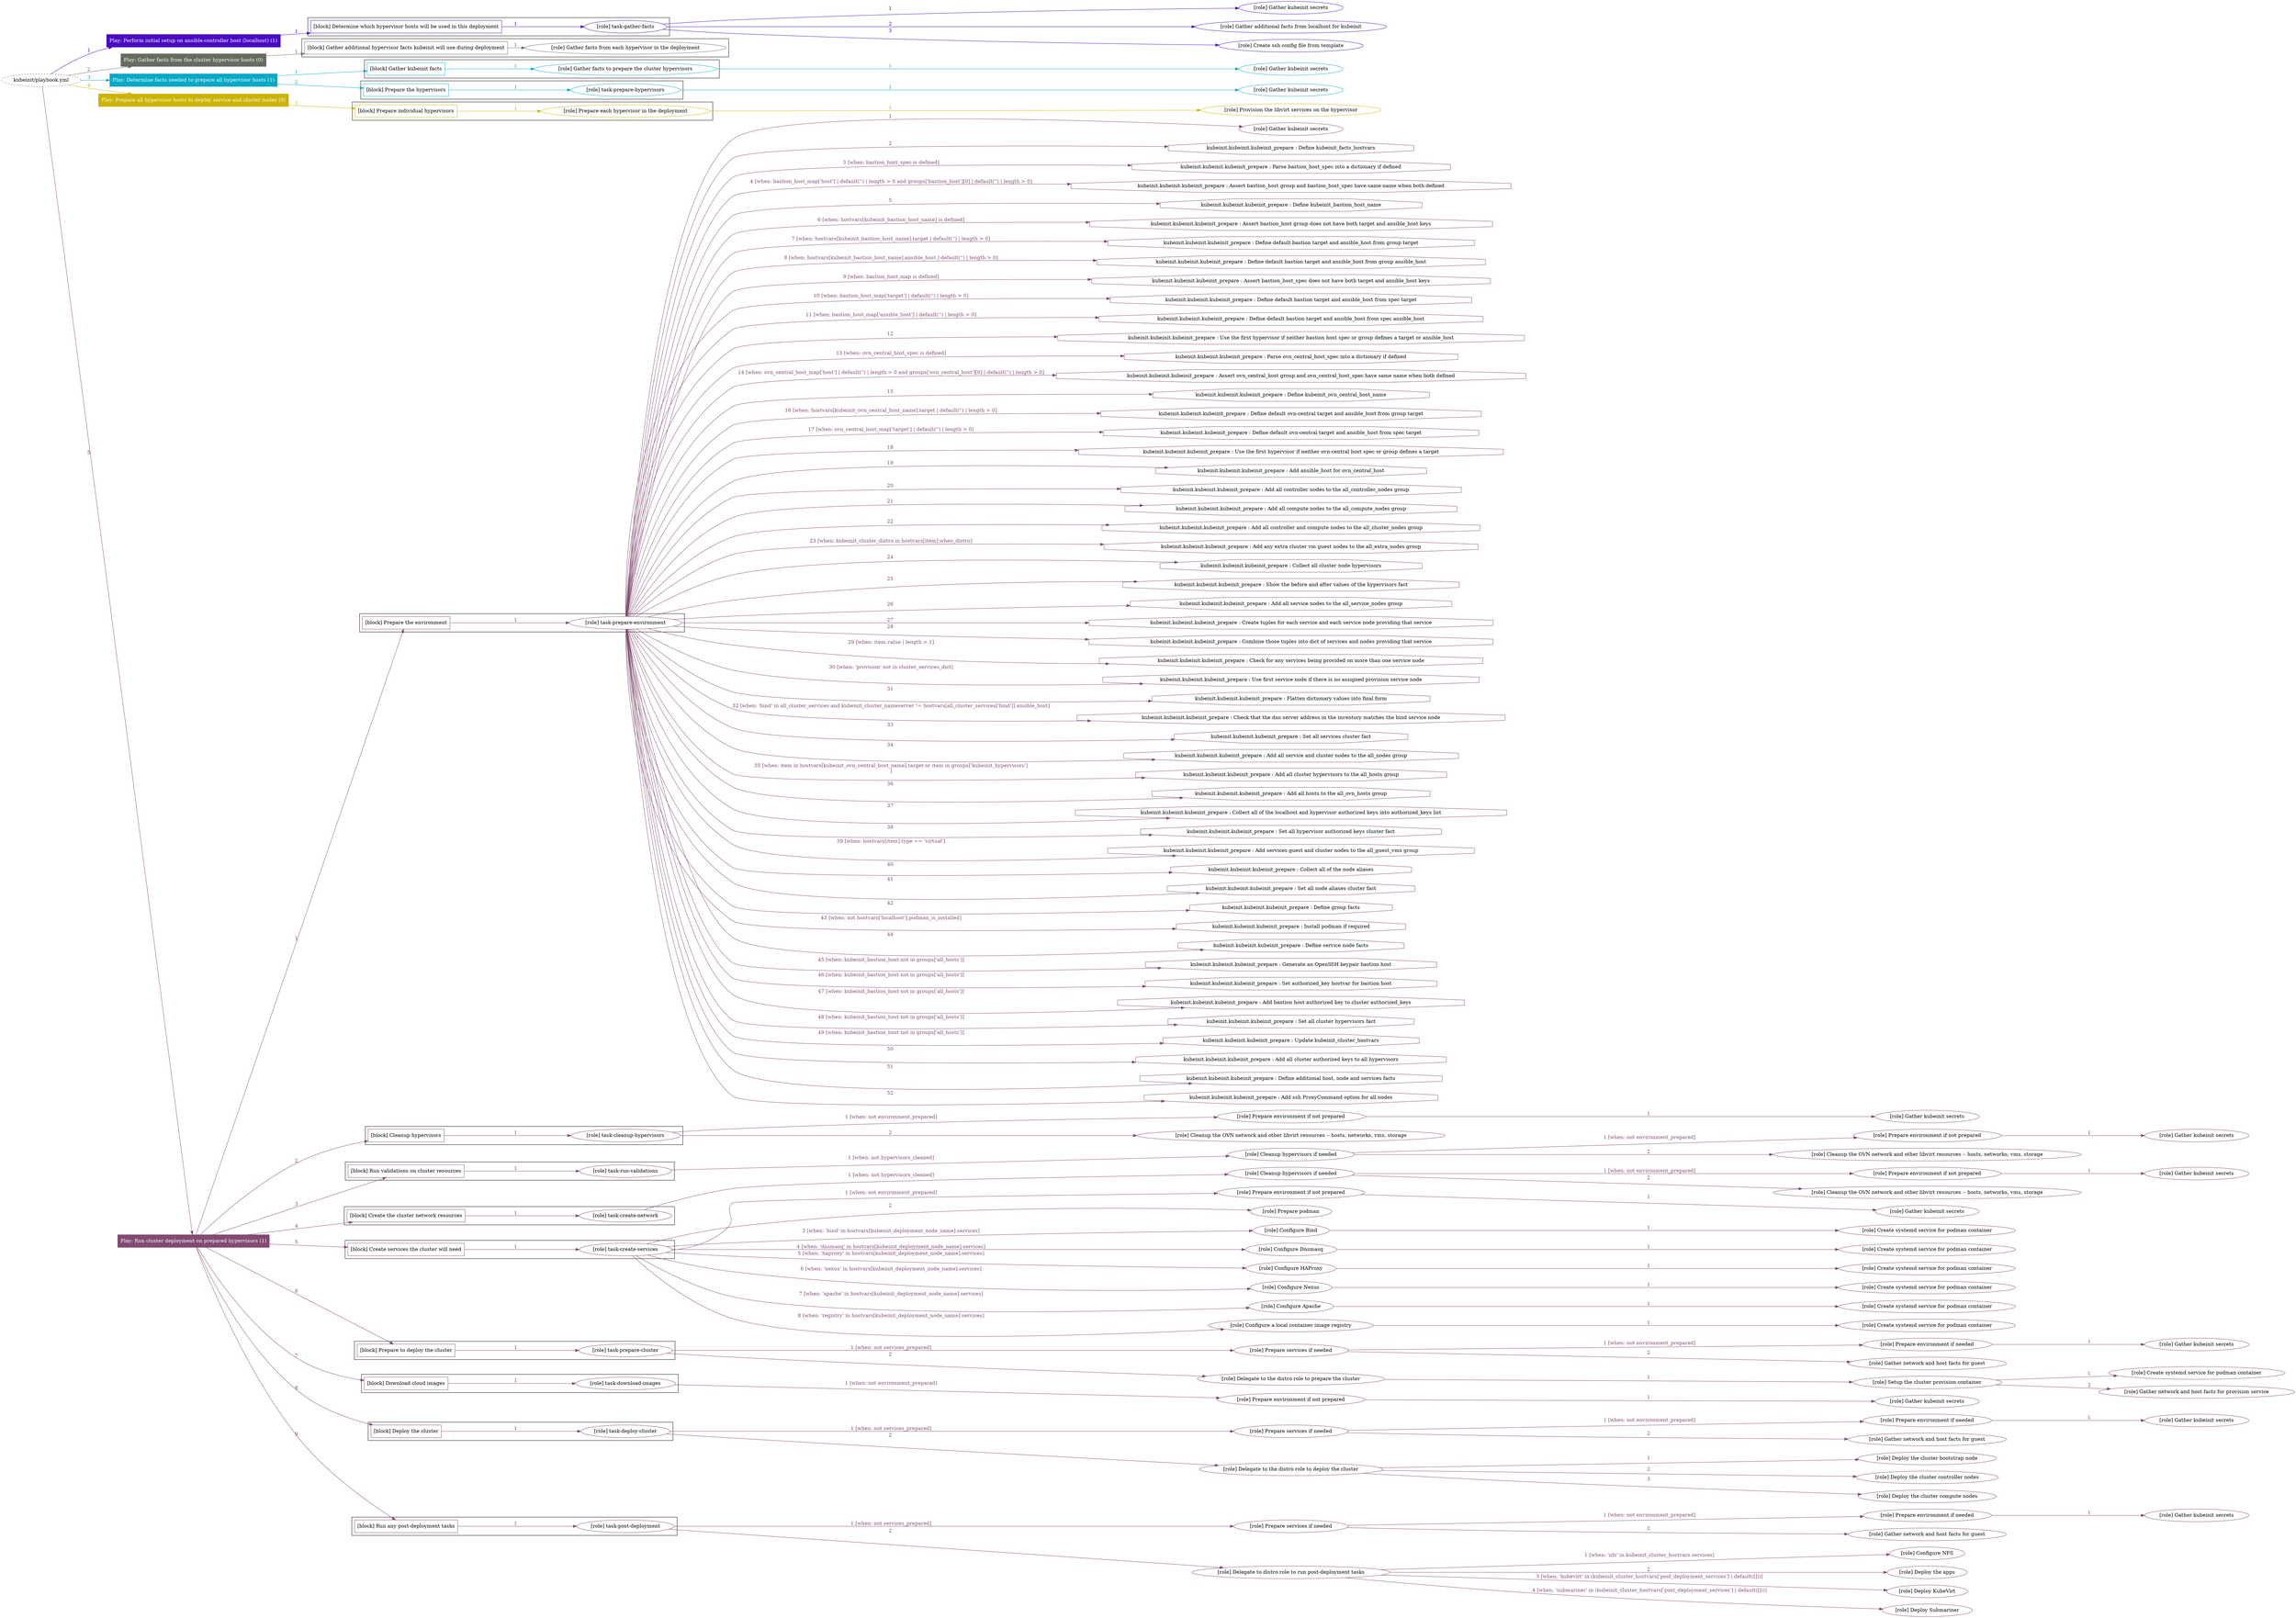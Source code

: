 digraph {
	graph [concentrate=true ordering=in rankdir=LR ratio=fill]
	edge [esep=5 sep=10]
	"kubeinit/playbook.yml" [URL="/home/runner/work/kubeinit/kubeinit/kubeinit/playbook.yml" id=playbook_519b628a style=dotted]
	play_ff727758 [label="Play: Perform initial setup on ansible-controller host (localhost) (1)" URL="/home/runner/work/kubeinit/kubeinit/kubeinit/playbook.yml" color="#490ac2" fontcolor="#ffffff" id=play_ff727758 shape=box style=filled tooltip=localhost]
	"kubeinit/playbook.yml" -> play_ff727758 [label="1 " color="#490ac2" fontcolor="#490ac2" id=edge_94f59f4f labeltooltip="1 " tooltip="1 "]
	subgraph "Gather kubeinit secrets" {
		role_2018faad [label="[role] Gather kubeinit secrets" URL="/home/runner/.ansible/collections/ansible_collections/kubeinit/kubeinit/roles/kubeinit_prepare/tasks/build_hypervisors_group.yml" color="#490ac2" id=role_2018faad tooltip="Gather kubeinit secrets"]
	}
	subgraph "Gather additional facts from localhost for kubeinit" {
		role_0b037baa [label="[role] Gather additional facts from localhost for kubeinit" URL="/home/runner/.ansible/collections/ansible_collections/kubeinit/kubeinit/roles/kubeinit_prepare/tasks/build_hypervisors_group.yml" color="#490ac2" id=role_0b037baa tooltip="Gather additional facts from localhost for kubeinit"]
	}
	subgraph "Create ssh config file from template" {
		role_f88839ae [label="[role] Create ssh config file from template" URL="/home/runner/.ansible/collections/ansible_collections/kubeinit/kubeinit/roles/kubeinit_prepare/tasks/build_hypervisors_group.yml" color="#490ac2" id=role_f88839ae tooltip="Create ssh config file from template"]
	}
	subgraph "task-gather-facts" {
		role_1d817987 [label="[role] task-gather-facts" URL="/home/runner/work/kubeinit/kubeinit/kubeinit/playbook.yml" color="#490ac2" id=role_1d817987 tooltip="task-gather-facts"]
		role_1d817987 -> role_2018faad [label="1 " color="#490ac2" fontcolor="#490ac2" id=edge_885eff44 labeltooltip="1 " tooltip="1 "]
		role_1d817987 -> role_0b037baa [label="2 " color="#490ac2" fontcolor="#490ac2" id=edge_03f7a824 labeltooltip="2 " tooltip="2 "]
		role_1d817987 -> role_f88839ae [label="3 " color="#490ac2" fontcolor="#490ac2" id=edge_053a5772 labeltooltip="3 " tooltip="3 "]
	}
	subgraph "Play: Perform initial setup on ansible-controller host (localhost) (1)" {
		play_ff727758 -> block_2c47fc44 [label=1 color="#490ac2" fontcolor="#490ac2" id=edge_556fe9f6 labeltooltip=1 tooltip=1]
		subgraph cluster_block_2c47fc44 {
			block_2c47fc44 [label="[block] Determine which hypervisor hosts will be used in this deployment" URL="/home/runner/work/kubeinit/kubeinit/kubeinit/playbook.yml" color="#490ac2" id=block_2c47fc44 labeltooltip="Determine which hypervisor hosts will be used in this deployment" shape=box tooltip="Determine which hypervisor hosts will be used in this deployment"]
			block_2c47fc44 -> role_1d817987 [label="1 " color="#490ac2" fontcolor="#490ac2" id=edge_16dcd843 labeltooltip="1 " tooltip="1 "]
		}
	}
	play_94356b54 [label="Play: Gather facts from the cluster hypervisor hosts (0)" URL="/home/runner/work/kubeinit/kubeinit/kubeinit/playbook.yml" color="#656d5f" fontcolor="#ffffff" id=play_94356b54 shape=box style=filled tooltip="Play: Gather facts from the cluster hypervisor hosts (0)"]
	"kubeinit/playbook.yml" -> play_94356b54 [label="2 " color="#656d5f" fontcolor="#656d5f" id=edge_8a9026e0 labeltooltip="2 " tooltip="2 "]
	subgraph "Gather facts from each hypervisor in the deployment" {
		role_dc95a23f [label="[role] Gather facts from each hypervisor in the deployment" URL="/home/runner/work/kubeinit/kubeinit/kubeinit/playbook.yml" color="#656d5f" id=role_dc95a23f tooltip="Gather facts from each hypervisor in the deployment"]
	}
	subgraph "Play: Gather facts from the cluster hypervisor hosts (0)" {
		play_94356b54 -> block_d1af1a02 [label=1 color="#656d5f" fontcolor="#656d5f" id=edge_f43451c4 labeltooltip=1 tooltip=1]
		subgraph cluster_block_d1af1a02 {
			block_d1af1a02 [label="[block] Gather additional hypervisor facts kubeinit will use during deployment" URL="/home/runner/work/kubeinit/kubeinit/kubeinit/playbook.yml" color="#656d5f" id=block_d1af1a02 labeltooltip="Gather additional hypervisor facts kubeinit will use during deployment" shape=box tooltip="Gather additional hypervisor facts kubeinit will use during deployment"]
			block_d1af1a02 -> role_dc95a23f [label="1 " color="#656d5f" fontcolor="#656d5f" id=edge_f696e63c labeltooltip="1 " tooltip="1 "]
		}
	}
	play_2ce054bd [label="Play: Determine facts needed to prepare all hypervisor hosts (1)" URL="/home/runner/work/kubeinit/kubeinit/kubeinit/playbook.yml" color="#06a9c6" fontcolor="#ffffff" id=play_2ce054bd shape=box style=filled tooltip=localhost]
	"kubeinit/playbook.yml" -> play_2ce054bd [label="3 " color="#06a9c6" fontcolor="#06a9c6" id=edge_71f7a582 labeltooltip="3 " tooltip="3 "]
	subgraph "Gather kubeinit secrets" {
		role_b4df7122 [label="[role] Gather kubeinit secrets" URL="/home/runner/.ansible/collections/ansible_collections/kubeinit/kubeinit/roles/kubeinit_prepare/tasks/gather_kubeinit_facts.yml" color="#06a9c6" id=role_b4df7122 tooltip="Gather kubeinit secrets"]
	}
	subgraph "Gather facts to prepare the cluster hypervisors" {
		role_8c0387a0 [label="[role] Gather facts to prepare the cluster hypervisors" URL="/home/runner/work/kubeinit/kubeinit/kubeinit/playbook.yml" color="#06a9c6" id=role_8c0387a0 tooltip="Gather facts to prepare the cluster hypervisors"]
		role_8c0387a0 -> role_b4df7122 [label="1 " color="#06a9c6" fontcolor="#06a9c6" id=edge_7f146b3e labeltooltip="1 " tooltip="1 "]
	}
	subgraph "Gather kubeinit secrets" {
		role_77423d67 [label="[role] Gather kubeinit secrets" URL="/home/runner/.ansible/collections/ansible_collections/kubeinit/kubeinit/roles/kubeinit_prepare/tasks/gather_kubeinit_facts.yml" color="#06a9c6" id=role_77423d67 tooltip="Gather kubeinit secrets"]
	}
	subgraph "task-prepare-hypervisors" {
		role_08e4fea0 [label="[role] task-prepare-hypervisors" URL="/home/runner/work/kubeinit/kubeinit/kubeinit/playbook.yml" color="#06a9c6" id=role_08e4fea0 tooltip="task-prepare-hypervisors"]
		role_08e4fea0 -> role_77423d67 [label="1 " color="#06a9c6" fontcolor="#06a9c6" id=edge_73e21d18 labeltooltip="1 " tooltip="1 "]
	}
	subgraph "Play: Determine facts needed to prepare all hypervisor hosts (1)" {
		play_2ce054bd -> block_a832eb05 [label=1 color="#06a9c6" fontcolor="#06a9c6" id=edge_40bdcec0 labeltooltip=1 tooltip=1]
		subgraph cluster_block_a832eb05 {
			block_a832eb05 [label="[block] Gather kubeinit facts" URL="/home/runner/work/kubeinit/kubeinit/kubeinit/playbook.yml" color="#06a9c6" id=block_a832eb05 labeltooltip="Gather kubeinit facts" shape=box tooltip="Gather kubeinit facts"]
			block_a832eb05 -> role_8c0387a0 [label="1 " color="#06a9c6" fontcolor="#06a9c6" id=edge_d443c462 labeltooltip="1 " tooltip="1 "]
		}
		play_2ce054bd -> block_38804b6c [label=2 color="#06a9c6" fontcolor="#06a9c6" id=edge_9dfc90ca labeltooltip=2 tooltip=2]
		subgraph cluster_block_38804b6c {
			block_38804b6c [label="[block] Prepare the hypervisors" URL="/home/runner/work/kubeinit/kubeinit/kubeinit/playbook.yml" color="#06a9c6" id=block_38804b6c labeltooltip="Prepare the hypervisors" shape=box tooltip="Prepare the hypervisors"]
			block_38804b6c -> role_08e4fea0 [label="1 " color="#06a9c6" fontcolor="#06a9c6" id=edge_60c51a00 labeltooltip="1 " tooltip="1 "]
		}
	}
	play_31c27635 [label="Play: Prepare all hypervisor hosts to deploy service and cluster nodes (0)" URL="/home/runner/work/kubeinit/kubeinit/kubeinit/playbook.yml" color="#ccb300" fontcolor="#ffffff" id=play_31c27635 shape=box style=filled tooltip="Play: Prepare all hypervisor hosts to deploy service and cluster nodes (0)"]
	"kubeinit/playbook.yml" -> play_31c27635 [label="4 " color="#ccb300" fontcolor="#ccb300" id=edge_c5fffc92 labeltooltip="4 " tooltip="4 "]
	subgraph "Provision the libvirt services on the hypervisor" {
		role_6d772522 [label="[role] Provision the libvirt services on the hypervisor" URL="/home/runner/.ansible/collections/ansible_collections/kubeinit/kubeinit/roles/kubeinit_prepare/tasks/prepare_hypervisor.yml" color="#ccb300" id=role_6d772522 tooltip="Provision the libvirt services on the hypervisor"]
	}
	subgraph "Prepare each hypervisor in the deployment" {
		role_76e92e25 [label="[role] Prepare each hypervisor in the deployment" URL="/home/runner/work/kubeinit/kubeinit/kubeinit/playbook.yml" color="#ccb300" id=role_76e92e25 tooltip="Prepare each hypervisor in the deployment"]
		role_76e92e25 -> role_6d772522 [label="1 " color="#ccb300" fontcolor="#ccb300" id=edge_7c1f660c labeltooltip="1 " tooltip="1 "]
	}
	subgraph "Play: Prepare all hypervisor hosts to deploy service and cluster nodes (0)" {
		play_31c27635 -> block_3cae41b3 [label=1 color="#ccb300" fontcolor="#ccb300" id=edge_f943d14b labeltooltip=1 tooltip=1]
		subgraph cluster_block_3cae41b3 {
			block_3cae41b3 [label="[block] Prepare individual hypervisors" URL="/home/runner/work/kubeinit/kubeinit/kubeinit/playbook.yml" color="#ccb300" id=block_3cae41b3 labeltooltip="Prepare individual hypervisors" shape=box tooltip="Prepare individual hypervisors"]
			block_3cae41b3 -> role_76e92e25 [label="1 " color="#ccb300" fontcolor="#ccb300" id=edge_0df4baf9 labeltooltip="1 " tooltip="1 "]
		}
	}
	play_ccd9d99d [label="Play: Run cluster deployment on prepared hypervisors (1)" URL="/home/runner/work/kubeinit/kubeinit/kubeinit/playbook.yml" color="#814b72" fontcolor="#ffffff" id=play_ccd9d99d shape=box style=filled tooltip=localhost]
	"kubeinit/playbook.yml" -> play_ccd9d99d [label="5 " color="#814b72" fontcolor="#814b72" id=edge_35fc37cf labeltooltip="5 " tooltip="5 "]
	subgraph "Gather kubeinit secrets" {
		role_ebe19276 [label="[role] Gather kubeinit secrets" URL="/home/runner/.ansible/collections/ansible_collections/kubeinit/kubeinit/roles/kubeinit_prepare/tasks/gather_kubeinit_facts.yml" color="#814b72" id=role_ebe19276 tooltip="Gather kubeinit secrets"]
	}
	subgraph "task-prepare-environment" {
		role_0f5438c9 [label="[role] task-prepare-environment" URL="/home/runner/work/kubeinit/kubeinit/kubeinit/playbook.yml" color="#814b72" id=role_0f5438c9 tooltip="task-prepare-environment"]
		role_0f5438c9 -> role_ebe19276 [label="1 " color="#814b72" fontcolor="#814b72" id=edge_f328d602 labeltooltip="1 " tooltip="1 "]
		task_0686a5a4 [label="kubeinit.kubeinit.kubeinit_prepare : Define kubeinit_facts_hostvars" URL="/home/runner/.ansible/collections/ansible_collections/kubeinit/kubeinit/roles/kubeinit_prepare/tasks/main.yml" color="#814b72" id=task_0686a5a4 shape=octagon tooltip="kubeinit.kubeinit.kubeinit_prepare : Define kubeinit_facts_hostvars"]
		role_0f5438c9 -> task_0686a5a4 [label="2 " color="#814b72" fontcolor="#814b72" id=edge_4db2a972 labeltooltip="2 " tooltip="2 "]
		task_be23bad7 [label="kubeinit.kubeinit.kubeinit_prepare : Parse bastion_host_spec into a dictionary if defined" URL="/home/runner/.ansible/collections/ansible_collections/kubeinit/kubeinit/roles/kubeinit_prepare/tasks/main.yml" color="#814b72" id=task_be23bad7 shape=octagon tooltip="kubeinit.kubeinit.kubeinit_prepare : Parse bastion_host_spec into a dictionary if defined"]
		role_0f5438c9 -> task_be23bad7 [label="3 [when: bastion_host_spec is defined]" color="#814b72" fontcolor="#814b72" id=edge_3ccb1a94 labeltooltip="3 [when: bastion_host_spec is defined]" tooltip="3 [when: bastion_host_spec is defined]"]
		task_ae620da7 [label="kubeinit.kubeinit.kubeinit_prepare : Assert bastion_host group and bastion_host_spec have same name when both defined" URL="/home/runner/.ansible/collections/ansible_collections/kubeinit/kubeinit/roles/kubeinit_prepare/tasks/main.yml" color="#814b72" id=task_ae620da7 shape=octagon tooltip="kubeinit.kubeinit.kubeinit_prepare : Assert bastion_host group and bastion_host_spec have same name when both defined"]
		role_0f5438c9 -> task_ae620da7 [label="4 [when: bastion_host_map['host'] | default('') | length > 0 and groups['bastion_host'][0] | default('') | length > 0]" color="#814b72" fontcolor="#814b72" id=edge_e675da5d labeltooltip="4 [when: bastion_host_map['host'] | default('') | length > 0 and groups['bastion_host'][0] | default('') | length > 0]" tooltip="4 [when: bastion_host_map['host'] | default('') | length > 0 and groups['bastion_host'][0] | default('') | length > 0]"]
		task_01fba512 [label="kubeinit.kubeinit.kubeinit_prepare : Define kubeinit_bastion_host_name" URL="/home/runner/.ansible/collections/ansible_collections/kubeinit/kubeinit/roles/kubeinit_prepare/tasks/main.yml" color="#814b72" id=task_01fba512 shape=octagon tooltip="kubeinit.kubeinit.kubeinit_prepare : Define kubeinit_bastion_host_name"]
		role_0f5438c9 -> task_01fba512 [label="5 " color="#814b72" fontcolor="#814b72" id=edge_3b5c9644 labeltooltip="5 " tooltip="5 "]
		task_b3b300bd [label="kubeinit.kubeinit.kubeinit_prepare : Assert bastion_host group does not have both target and ansible_host keys" URL="/home/runner/.ansible/collections/ansible_collections/kubeinit/kubeinit/roles/kubeinit_prepare/tasks/main.yml" color="#814b72" id=task_b3b300bd shape=octagon tooltip="kubeinit.kubeinit.kubeinit_prepare : Assert bastion_host group does not have both target and ansible_host keys"]
		role_0f5438c9 -> task_b3b300bd [label="6 [when: hostvars[kubeinit_bastion_host_name] is defined]" color="#814b72" fontcolor="#814b72" id=edge_385a5684 labeltooltip="6 [when: hostvars[kubeinit_bastion_host_name] is defined]" tooltip="6 [when: hostvars[kubeinit_bastion_host_name] is defined]"]
		task_00c8bb29 [label="kubeinit.kubeinit.kubeinit_prepare : Define default bastion target and ansible_host from group target" URL="/home/runner/.ansible/collections/ansible_collections/kubeinit/kubeinit/roles/kubeinit_prepare/tasks/main.yml" color="#814b72" id=task_00c8bb29 shape=octagon tooltip="kubeinit.kubeinit.kubeinit_prepare : Define default bastion target and ansible_host from group target"]
		role_0f5438c9 -> task_00c8bb29 [label="7 [when: hostvars[kubeinit_bastion_host_name].target | default('') | length > 0]" color="#814b72" fontcolor="#814b72" id=edge_6ea3d35b labeltooltip="7 [when: hostvars[kubeinit_bastion_host_name].target | default('') | length > 0]" tooltip="7 [when: hostvars[kubeinit_bastion_host_name].target | default('') | length > 0]"]
		task_3d1d1fac [label="kubeinit.kubeinit.kubeinit_prepare : Define default bastion target and ansible_host from group ansible_host" URL="/home/runner/.ansible/collections/ansible_collections/kubeinit/kubeinit/roles/kubeinit_prepare/tasks/main.yml" color="#814b72" id=task_3d1d1fac shape=octagon tooltip="kubeinit.kubeinit.kubeinit_prepare : Define default bastion target and ansible_host from group ansible_host"]
		role_0f5438c9 -> task_3d1d1fac [label="8 [when: hostvars[kubeinit_bastion_host_name].ansible_host | default('') | length > 0]" color="#814b72" fontcolor="#814b72" id=edge_97787f7e labeltooltip="8 [when: hostvars[kubeinit_bastion_host_name].ansible_host | default('') | length > 0]" tooltip="8 [when: hostvars[kubeinit_bastion_host_name].ansible_host | default('') | length > 0]"]
		task_967f0dfa [label="kubeinit.kubeinit.kubeinit_prepare : Assert bastion_host_spec does not have both target and ansible_host keys" URL="/home/runner/.ansible/collections/ansible_collections/kubeinit/kubeinit/roles/kubeinit_prepare/tasks/main.yml" color="#814b72" id=task_967f0dfa shape=octagon tooltip="kubeinit.kubeinit.kubeinit_prepare : Assert bastion_host_spec does not have both target and ansible_host keys"]
		role_0f5438c9 -> task_967f0dfa [label="9 [when: bastion_host_map is defined]" color="#814b72" fontcolor="#814b72" id=edge_b32704be labeltooltip="9 [when: bastion_host_map is defined]" tooltip="9 [when: bastion_host_map is defined]"]
		task_b8d8d42d [label="kubeinit.kubeinit.kubeinit_prepare : Define default bastion target and ansible_host from spec target" URL="/home/runner/.ansible/collections/ansible_collections/kubeinit/kubeinit/roles/kubeinit_prepare/tasks/main.yml" color="#814b72" id=task_b8d8d42d shape=octagon tooltip="kubeinit.kubeinit.kubeinit_prepare : Define default bastion target and ansible_host from spec target"]
		role_0f5438c9 -> task_b8d8d42d [label="10 [when: bastion_host_map['target'] | default('') | length > 0]" color="#814b72" fontcolor="#814b72" id=edge_85757621 labeltooltip="10 [when: bastion_host_map['target'] | default('') | length > 0]" tooltip="10 [when: bastion_host_map['target'] | default('') | length > 0]"]
		task_0f37da6b [label="kubeinit.kubeinit.kubeinit_prepare : Define default bastion target and ansible_host from spec ansible_host" URL="/home/runner/.ansible/collections/ansible_collections/kubeinit/kubeinit/roles/kubeinit_prepare/tasks/main.yml" color="#814b72" id=task_0f37da6b shape=octagon tooltip="kubeinit.kubeinit.kubeinit_prepare : Define default bastion target and ansible_host from spec ansible_host"]
		role_0f5438c9 -> task_0f37da6b [label="11 [when: bastion_host_map['ansible_host'] | default('') | length > 0]" color="#814b72" fontcolor="#814b72" id=edge_df8fcb35 labeltooltip="11 [when: bastion_host_map['ansible_host'] | default('') | length > 0]" tooltip="11 [when: bastion_host_map['ansible_host'] | default('') | length > 0]"]
		task_877d0d1f [label="kubeinit.kubeinit.kubeinit_prepare : Use the first hypervisor if neither bastion host spec or group defines a target or ansible_host" URL="/home/runner/.ansible/collections/ansible_collections/kubeinit/kubeinit/roles/kubeinit_prepare/tasks/main.yml" color="#814b72" id=task_877d0d1f shape=octagon tooltip="kubeinit.kubeinit.kubeinit_prepare : Use the first hypervisor if neither bastion host spec or group defines a target or ansible_host"]
		role_0f5438c9 -> task_877d0d1f [label="12 " color="#814b72" fontcolor="#814b72" id=edge_7feab981 labeltooltip="12 " tooltip="12 "]
		task_cf204bd3 [label="kubeinit.kubeinit.kubeinit_prepare : Parse ovn_central_host_spec into a dictionary if defined" URL="/home/runner/.ansible/collections/ansible_collections/kubeinit/kubeinit/roles/kubeinit_prepare/tasks/main.yml" color="#814b72" id=task_cf204bd3 shape=octagon tooltip="kubeinit.kubeinit.kubeinit_prepare : Parse ovn_central_host_spec into a dictionary if defined"]
		role_0f5438c9 -> task_cf204bd3 [label="13 [when: ovn_central_host_spec is defined]" color="#814b72" fontcolor="#814b72" id=edge_55996559 labeltooltip="13 [when: ovn_central_host_spec is defined]" tooltip="13 [when: ovn_central_host_spec is defined]"]
		task_d389d449 [label="kubeinit.kubeinit.kubeinit_prepare : Assert ovn_central_host group and ovn_central_host_spec have same name when both defined" URL="/home/runner/.ansible/collections/ansible_collections/kubeinit/kubeinit/roles/kubeinit_prepare/tasks/main.yml" color="#814b72" id=task_d389d449 shape=octagon tooltip="kubeinit.kubeinit.kubeinit_prepare : Assert ovn_central_host group and ovn_central_host_spec have same name when both defined"]
		role_0f5438c9 -> task_d389d449 [label="14 [when: ovn_central_host_map['host'] | default('') | length > 0 and groups['ovn_central_host'][0] | default('') | length > 0]" color="#814b72" fontcolor="#814b72" id=edge_a393c6cd labeltooltip="14 [when: ovn_central_host_map['host'] | default('') | length > 0 and groups['ovn_central_host'][0] | default('') | length > 0]" tooltip="14 [when: ovn_central_host_map['host'] | default('') | length > 0 and groups['ovn_central_host'][0] | default('') | length > 0]"]
		task_58ce69f5 [label="kubeinit.kubeinit.kubeinit_prepare : Define kubeinit_ovn_central_host_name" URL="/home/runner/.ansible/collections/ansible_collections/kubeinit/kubeinit/roles/kubeinit_prepare/tasks/main.yml" color="#814b72" id=task_58ce69f5 shape=octagon tooltip="kubeinit.kubeinit.kubeinit_prepare : Define kubeinit_ovn_central_host_name"]
		role_0f5438c9 -> task_58ce69f5 [label="15 " color="#814b72" fontcolor="#814b72" id=edge_6589cadc labeltooltip="15 " tooltip="15 "]
		task_8e9296f9 [label="kubeinit.kubeinit.kubeinit_prepare : Define default ovn-central target and ansible_host from group target" URL="/home/runner/.ansible/collections/ansible_collections/kubeinit/kubeinit/roles/kubeinit_prepare/tasks/main.yml" color="#814b72" id=task_8e9296f9 shape=octagon tooltip="kubeinit.kubeinit.kubeinit_prepare : Define default ovn-central target and ansible_host from group target"]
		role_0f5438c9 -> task_8e9296f9 [label="16 [when: hostvars[kubeinit_ovn_central_host_name].target | default('') | length > 0]" color="#814b72" fontcolor="#814b72" id=edge_f0c713a6 labeltooltip="16 [when: hostvars[kubeinit_ovn_central_host_name].target | default('') | length > 0]" tooltip="16 [when: hostvars[kubeinit_ovn_central_host_name].target | default('') | length > 0]"]
		task_00a92dd5 [label="kubeinit.kubeinit.kubeinit_prepare : Define default ovn-central target and ansible_host from spec target" URL="/home/runner/.ansible/collections/ansible_collections/kubeinit/kubeinit/roles/kubeinit_prepare/tasks/main.yml" color="#814b72" id=task_00a92dd5 shape=octagon tooltip="kubeinit.kubeinit.kubeinit_prepare : Define default ovn-central target and ansible_host from spec target"]
		role_0f5438c9 -> task_00a92dd5 [label="17 [when: ovn_central_host_map['target'] | default('') | length > 0]" color="#814b72" fontcolor="#814b72" id=edge_259c2fd0 labeltooltip="17 [when: ovn_central_host_map['target'] | default('') | length > 0]" tooltip="17 [when: ovn_central_host_map['target'] | default('') | length > 0]"]
		task_a8adb0d5 [label="kubeinit.kubeinit.kubeinit_prepare : Use the first hypervisor if neither ovn-central host spec or group defines a target" URL="/home/runner/.ansible/collections/ansible_collections/kubeinit/kubeinit/roles/kubeinit_prepare/tasks/main.yml" color="#814b72" id=task_a8adb0d5 shape=octagon tooltip="kubeinit.kubeinit.kubeinit_prepare : Use the first hypervisor if neither ovn-central host spec or group defines a target"]
		role_0f5438c9 -> task_a8adb0d5 [label="18 " color="#814b72" fontcolor="#814b72" id=edge_35121417 labeltooltip="18 " tooltip="18 "]
		task_1550e650 [label="kubeinit.kubeinit.kubeinit_prepare : Add ansible_host for ovn_central_host" URL="/home/runner/.ansible/collections/ansible_collections/kubeinit/kubeinit/roles/kubeinit_prepare/tasks/main.yml" color="#814b72" id=task_1550e650 shape=octagon tooltip="kubeinit.kubeinit.kubeinit_prepare : Add ansible_host for ovn_central_host"]
		role_0f5438c9 -> task_1550e650 [label="19 " color="#814b72" fontcolor="#814b72" id=edge_4d1145d6 labeltooltip="19 " tooltip="19 "]
		task_dd60ed88 [label="kubeinit.kubeinit.kubeinit_prepare : Add all controller nodes to the all_controller_nodes group" URL="/home/runner/.ansible/collections/ansible_collections/kubeinit/kubeinit/roles/kubeinit_prepare/tasks/prepare_groups.yml" color="#814b72" id=task_dd60ed88 shape=octagon tooltip="kubeinit.kubeinit.kubeinit_prepare : Add all controller nodes to the all_controller_nodes group"]
		role_0f5438c9 -> task_dd60ed88 [label="20 " color="#814b72" fontcolor="#814b72" id=edge_6a9bb16f labeltooltip="20 " tooltip="20 "]
		task_b8e0eb40 [label="kubeinit.kubeinit.kubeinit_prepare : Add all compute nodes to the all_compute_nodes group" URL="/home/runner/.ansible/collections/ansible_collections/kubeinit/kubeinit/roles/kubeinit_prepare/tasks/prepare_groups.yml" color="#814b72" id=task_b8e0eb40 shape=octagon tooltip="kubeinit.kubeinit.kubeinit_prepare : Add all compute nodes to the all_compute_nodes group"]
		role_0f5438c9 -> task_b8e0eb40 [label="21 " color="#814b72" fontcolor="#814b72" id=edge_630e70bd labeltooltip="21 " tooltip="21 "]
		task_115cdfb7 [label="kubeinit.kubeinit.kubeinit_prepare : Add all controller and compute nodes to the all_cluster_nodes group" URL="/home/runner/.ansible/collections/ansible_collections/kubeinit/kubeinit/roles/kubeinit_prepare/tasks/prepare_groups.yml" color="#814b72" id=task_115cdfb7 shape=octagon tooltip="kubeinit.kubeinit.kubeinit_prepare : Add all controller and compute nodes to the all_cluster_nodes group"]
		role_0f5438c9 -> task_115cdfb7 [label="22 " color="#814b72" fontcolor="#814b72" id=edge_cbf3a5bb labeltooltip="22 " tooltip="22 "]
		task_f876f81a [label="kubeinit.kubeinit.kubeinit_prepare : Add any extra cluster vm guest nodes to the all_extra_nodes group" URL="/home/runner/.ansible/collections/ansible_collections/kubeinit/kubeinit/roles/kubeinit_prepare/tasks/prepare_groups.yml" color="#814b72" id=task_f876f81a shape=octagon tooltip="kubeinit.kubeinit.kubeinit_prepare : Add any extra cluster vm guest nodes to the all_extra_nodes group"]
		role_0f5438c9 -> task_f876f81a [label="23 [when: kubeinit_cluster_distro in hostvars[item].when_distro]" color="#814b72" fontcolor="#814b72" id=edge_d42c3aef labeltooltip="23 [when: kubeinit_cluster_distro in hostvars[item].when_distro]" tooltip="23 [when: kubeinit_cluster_distro in hostvars[item].when_distro]"]
		task_c42a2227 [label="kubeinit.kubeinit.kubeinit_prepare : Collect all cluster node hypervisors" URL="/home/runner/.ansible/collections/ansible_collections/kubeinit/kubeinit/roles/kubeinit_prepare/tasks/prepare_groups.yml" color="#814b72" id=task_c42a2227 shape=octagon tooltip="kubeinit.kubeinit.kubeinit_prepare : Collect all cluster node hypervisors"]
		role_0f5438c9 -> task_c42a2227 [label="24 " color="#814b72" fontcolor="#814b72" id=edge_93159ca1 labeltooltip="24 " tooltip="24 "]
		task_6a41d777 [label="kubeinit.kubeinit.kubeinit_prepare : Show the before and after values of the hypervisors fact" URL="/home/runner/.ansible/collections/ansible_collections/kubeinit/kubeinit/roles/kubeinit_prepare/tasks/prepare_groups.yml" color="#814b72" id=task_6a41d777 shape=octagon tooltip="kubeinit.kubeinit.kubeinit_prepare : Show the before and after values of the hypervisors fact"]
		role_0f5438c9 -> task_6a41d777 [label="25 " color="#814b72" fontcolor="#814b72" id=edge_7eb38367 labeltooltip="25 " tooltip="25 "]
		task_3190ae3b [label="kubeinit.kubeinit.kubeinit_prepare : Add all service nodes to the all_service_nodes group" URL="/home/runner/.ansible/collections/ansible_collections/kubeinit/kubeinit/roles/kubeinit_prepare/tasks/prepare_groups.yml" color="#814b72" id=task_3190ae3b shape=octagon tooltip="kubeinit.kubeinit.kubeinit_prepare : Add all service nodes to the all_service_nodes group"]
		role_0f5438c9 -> task_3190ae3b [label="26 " color="#814b72" fontcolor="#814b72" id=edge_2314c4b1 labeltooltip="26 " tooltip="26 "]
		task_6cd2906e [label="kubeinit.kubeinit.kubeinit_prepare : Create tuples for each service and each service node providing that service" URL="/home/runner/.ansible/collections/ansible_collections/kubeinit/kubeinit/roles/kubeinit_prepare/tasks/prepare_groups.yml" color="#814b72" id=task_6cd2906e shape=octagon tooltip="kubeinit.kubeinit.kubeinit_prepare : Create tuples for each service and each service node providing that service"]
		role_0f5438c9 -> task_6cd2906e [label="27 " color="#814b72" fontcolor="#814b72" id=edge_c24891c2 labeltooltip="27 " tooltip="27 "]
		task_73ea6ea0 [label="kubeinit.kubeinit.kubeinit_prepare : Combine those tuples into dict of services and nodes providing that service" URL="/home/runner/.ansible/collections/ansible_collections/kubeinit/kubeinit/roles/kubeinit_prepare/tasks/prepare_groups.yml" color="#814b72" id=task_73ea6ea0 shape=octagon tooltip="kubeinit.kubeinit.kubeinit_prepare : Combine those tuples into dict of services and nodes providing that service"]
		role_0f5438c9 -> task_73ea6ea0 [label="28 " color="#814b72" fontcolor="#814b72" id=edge_6c3437a1 labeltooltip="28 " tooltip="28 "]
		task_1b4e18c2 [label="kubeinit.kubeinit.kubeinit_prepare : Check for any services being provided on more than one service node" URL="/home/runner/.ansible/collections/ansible_collections/kubeinit/kubeinit/roles/kubeinit_prepare/tasks/prepare_groups.yml" color="#814b72" id=task_1b4e18c2 shape=octagon tooltip="kubeinit.kubeinit.kubeinit_prepare : Check for any services being provided on more than one service node"]
		role_0f5438c9 -> task_1b4e18c2 [label="29 [when: item.value | length > 1]" color="#814b72" fontcolor="#814b72" id=edge_b6fd4bc5 labeltooltip="29 [when: item.value | length > 1]" tooltip="29 [when: item.value | length > 1]"]
		task_23475085 [label="kubeinit.kubeinit.kubeinit_prepare : Use first service node if there is no assigned provision service node" URL="/home/runner/.ansible/collections/ansible_collections/kubeinit/kubeinit/roles/kubeinit_prepare/tasks/prepare_groups.yml" color="#814b72" id=task_23475085 shape=octagon tooltip="kubeinit.kubeinit.kubeinit_prepare : Use first service node if there is no assigned provision service node"]
		role_0f5438c9 -> task_23475085 [label="30 [when: 'provision' not in cluster_services_dict]" color="#814b72" fontcolor="#814b72" id=edge_4220fec1 labeltooltip="30 [when: 'provision' not in cluster_services_dict]" tooltip="30 [when: 'provision' not in cluster_services_dict]"]
		task_ff3a3f18 [label="kubeinit.kubeinit.kubeinit_prepare : Flatten dictionary values into final form" URL="/home/runner/.ansible/collections/ansible_collections/kubeinit/kubeinit/roles/kubeinit_prepare/tasks/prepare_groups.yml" color="#814b72" id=task_ff3a3f18 shape=octagon tooltip="kubeinit.kubeinit.kubeinit_prepare : Flatten dictionary values into final form"]
		role_0f5438c9 -> task_ff3a3f18 [label="31 " color="#814b72" fontcolor="#814b72" id=edge_a59ec725 labeltooltip="31 " tooltip="31 "]
		task_4d8ea293 [label="kubeinit.kubeinit.kubeinit_prepare : Check that the dns server address in the inventory matches the bind service node" URL="/home/runner/.ansible/collections/ansible_collections/kubeinit/kubeinit/roles/kubeinit_prepare/tasks/prepare_groups.yml" color="#814b72" id=task_4d8ea293 shape=octagon tooltip="kubeinit.kubeinit.kubeinit_prepare : Check that the dns server address in the inventory matches the bind service node"]
		role_0f5438c9 -> task_4d8ea293 [label="32 [when: 'bind' in all_cluster_services and kubeinit_cluster_nameserver != hostvars[all_cluster_services['bind']].ansible_host]" color="#814b72" fontcolor="#814b72" id=edge_dd455844 labeltooltip="32 [when: 'bind' in all_cluster_services and kubeinit_cluster_nameserver != hostvars[all_cluster_services['bind']].ansible_host]" tooltip="32 [when: 'bind' in all_cluster_services and kubeinit_cluster_nameserver != hostvars[all_cluster_services['bind']].ansible_host]"]
		task_1f039db2 [label="kubeinit.kubeinit.kubeinit_prepare : Set all services cluster fact" URL="/home/runner/.ansible/collections/ansible_collections/kubeinit/kubeinit/roles/kubeinit_prepare/tasks/prepare_groups.yml" color="#814b72" id=task_1f039db2 shape=octagon tooltip="kubeinit.kubeinit.kubeinit_prepare : Set all services cluster fact"]
		role_0f5438c9 -> task_1f039db2 [label="33 " color="#814b72" fontcolor="#814b72" id=edge_9696b93b labeltooltip="33 " tooltip="33 "]
		task_e0be9921 [label="kubeinit.kubeinit.kubeinit_prepare : Add all service and cluster nodes to the all_nodes group" URL="/home/runner/.ansible/collections/ansible_collections/kubeinit/kubeinit/roles/kubeinit_prepare/tasks/prepare_groups.yml" color="#814b72" id=task_e0be9921 shape=octagon tooltip="kubeinit.kubeinit.kubeinit_prepare : Add all service and cluster nodes to the all_nodes group"]
		role_0f5438c9 -> task_e0be9921 [label="34 " color="#814b72" fontcolor="#814b72" id=edge_1acf1d3b labeltooltip="34 " tooltip="34 "]
		task_d08f67d8 [label="kubeinit.kubeinit.kubeinit_prepare : Add all cluster hypervisors to the all_hosts group" URL="/home/runner/.ansible/collections/ansible_collections/kubeinit/kubeinit/roles/kubeinit_prepare/tasks/prepare_groups.yml" color="#814b72" id=task_d08f67d8 shape=octagon tooltip="kubeinit.kubeinit.kubeinit_prepare : Add all cluster hypervisors to the all_hosts group"]
		role_0f5438c9 -> task_d08f67d8 [label="35 [when: item in hostvars[kubeinit_ovn_central_host_name].target or item in groups['kubeinit_hypervisors']
]" color="#814b72" fontcolor="#814b72" id=edge_69c3c0be labeltooltip="35 [when: item in hostvars[kubeinit_ovn_central_host_name].target or item in groups['kubeinit_hypervisors']
]" tooltip="35 [when: item in hostvars[kubeinit_ovn_central_host_name].target or item in groups['kubeinit_hypervisors']
]"]
		task_cb1c2090 [label="kubeinit.kubeinit.kubeinit_prepare : Add all hosts to the all_ovn_hosts group" URL="/home/runner/.ansible/collections/ansible_collections/kubeinit/kubeinit/roles/kubeinit_prepare/tasks/prepare_groups.yml" color="#814b72" id=task_cb1c2090 shape=octagon tooltip="kubeinit.kubeinit.kubeinit_prepare : Add all hosts to the all_ovn_hosts group"]
		role_0f5438c9 -> task_cb1c2090 [label="36 " color="#814b72" fontcolor="#814b72" id=edge_61c927f1 labeltooltip="36 " tooltip="36 "]
		task_d1b055ac [label="kubeinit.kubeinit.kubeinit_prepare : Collect all of the localhost and hypervisor authorized keys into authorized_keys list" URL="/home/runner/.ansible/collections/ansible_collections/kubeinit/kubeinit/roles/kubeinit_prepare/tasks/prepare_groups.yml" color="#814b72" id=task_d1b055ac shape=octagon tooltip="kubeinit.kubeinit.kubeinit_prepare : Collect all of the localhost and hypervisor authorized keys into authorized_keys list"]
		role_0f5438c9 -> task_d1b055ac [label="37 " color="#814b72" fontcolor="#814b72" id=edge_353b3cc2 labeltooltip="37 " tooltip="37 "]
		task_8111d878 [label="kubeinit.kubeinit.kubeinit_prepare : Set all hypervisor authorized keys cluster fact" URL="/home/runner/.ansible/collections/ansible_collections/kubeinit/kubeinit/roles/kubeinit_prepare/tasks/prepare_groups.yml" color="#814b72" id=task_8111d878 shape=octagon tooltip="kubeinit.kubeinit.kubeinit_prepare : Set all hypervisor authorized keys cluster fact"]
		role_0f5438c9 -> task_8111d878 [label="38 " color="#814b72" fontcolor="#814b72" id=edge_389b10c4 labeltooltip="38 " tooltip="38 "]
		task_2cccb15e [label="kubeinit.kubeinit.kubeinit_prepare : Add services guest and cluster nodes to the all_guest_vms group" URL="/home/runner/.ansible/collections/ansible_collections/kubeinit/kubeinit/roles/kubeinit_prepare/tasks/prepare_groups.yml" color="#814b72" id=task_2cccb15e shape=octagon tooltip="kubeinit.kubeinit.kubeinit_prepare : Add services guest and cluster nodes to the all_guest_vms group"]
		role_0f5438c9 -> task_2cccb15e [label="39 [when: hostvars[item].type == 'virtual']" color="#814b72" fontcolor="#814b72" id=edge_24c289cf labeltooltip="39 [when: hostvars[item].type == 'virtual']" tooltip="39 [when: hostvars[item].type == 'virtual']"]
		task_cd95487c [label="kubeinit.kubeinit.kubeinit_prepare : Collect all of the node aliases" URL="/home/runner/.ansible/collections/ansible_collections/kubeinit/kubeinit/roles/kubeinit_prepare/tasks/prepare_groups.yml" color="#814b72" id=task_cd95487c shape=octagon tooltip="kubeinit.kubeinit.kubeinit_prepare : Collect all of the node aliases"]
		role_0f5438c9 -> task_cd95487c [label="40 " color="#814b72" fontcolor="#814b72" id=edge_8256f6f8 labeltooltip="40 " tooltip="40 "]
		task_1cb199c2 [label="kubeinit.kubeinit.kubeinit_prepare : Set all node aliases cluster fact" URL="/home/runner/.ansible/collections/ansible_collections/kubeinit/kubeinit/roles/kubeinit_prepare/tasks/prepare_groups.yml" color="#814b72" id=task_1cb199c2 shape=octagon tooltip="kubeinit.kubeinit.kubeinit_prepare : Set all node aliases cluster fact"]
		role_0f5438c9 -> task_1cb199c2 [label="41 " color="#814b72" fontcolor="#814b72" id=edge_1835d1e1 labeltooltip="41 " tooltip="41 "]
		task_0ee99214 [label="kubeinit.kubeinit.kubeinit_prepare : Define group facts" URL="/home/runner/.ansible/collections/ansible_collections/kubeinit/kubeinit/roles/kubeinit_prepare/tasks/main.yml" color="#814b72" id=task_0ee99214 shape=octagon tooltip="kubeinit.kubeinit.kubeinit_prepare : Define group facts"]
		role_0f5438c9 -> task_0ee99214 [label="42 " color="#814b72" fontcolor="#814b72" id=edge_1812515d labeltooltip="42 " tooltip="42 "]
		task_be591dcc [label="kubeinit.kubeinit.kubeinit_prepare : Install podman if required" URL="/home/runner/.ansible/collections/ansible_collections/kubeinit/kubeinit/roles/kubeinit_prepare/tasks/main.yml" color="#814b72" id=task_be591dcc shape=octagon tooltip="kubeinit.kubeinit.kubeinit_prepare : Install podman if required"]
		role_0f5438c9 -> task_be591dcc [label="43 [when: not hostvars['localhost'].podman_is_installed]" color="#814b72" fontcolor="#814b72" id=edge_a29bc545 labeltooltip="43 [when: not hostvars['localhost'].podman_is_installed]" tooltip="43 [when: not hostvars['localhost'].podman_is_installed]"]
		task_1ea2bd1d [label="kubeinit.kubeinit.kubeinit_prepare : Define service node facts" URL="/home/runner/.ansible/collections/ansible_collections/kubeinit/kubeinit/roles/kubeinit_prepare/tasks/main.yml" color="#814b72" id=task_1ea2bd1d shape=octagon tooltip="kubeinit.kubeinit.kubeinit_prepare : Define service node facts"]
		role_0f5438c9 -> task_1ea2bd1d [label="44 " color="#814b72" fontcolor="#814b72" id=edge_28f8e7c9 labeltooltip="44 " tooltip="44 "]
		task_be51f527 [label="kubeinit.kubeinit.kubeinit_prepare : Generate an OpenSSH keypair bastion host" URL="/home/runner/.ansible/collections/ansible_collections/kubeinit/kubeinit/roles/kubeinit_prepare/tasks/main.yml" color="#814b72" id=task_be51f527 shape=octagon tooltip="kubeinit.kubeinit.kubeinit_prepare : Generate an OpenSSH keypair bastion host"]
		role_0f5438c9 -> task_be51f527 [label="45 [when: kubeinit_bastion_host not in groups['all_hosts']]" color="#814b72" fontcolor="#814b72" id=edge_190c7663 labeltooltip="45 [when: kubeinit_bastion_host not in groups['all_hosts']]" tooltip="45 [when: kubeinit_bastion_host not in groups['all_hosts']]"]
		task_108bacca [label="kubeinit.kubeinit.kubeinit_prepare : Set authorized_key hostvar for bastion host" URL="/home/runner/.ansible/collections/ansible_collections/kubeinit/kubeinit/roles/kubeinit_prepare/tasks/main.yml" color="#814b72" id=task_108bacca shape=octagon tooltip="kubeinit.kubeinit.kubeinit_prepare : Set authorized_key hostvar for bastion host"]
		role_0f5438c9 -> task_108bacca [label="46 [when: kubeinit_bastion_host not in groups['all_hosts']]" color="#814b72" fontcolor="#814b72" id=edge_b43bb7c6 labeltooltip="46 [when: kubeinit_bastion_host not in groups['all_hosts']]" tooltip="46 [when: kubeinit_bastion_host not in groups['all_hosts']]"]
		task_c5558afb [label="kubeinit.kubeinit.kubeinit_prepare : Add bastion host authorized key to cluster authorized_keys" URL="/home/runner/.ansible/collections/ansible_collections/kubeinit/kubeinit/roles/kubeinit_prepare/tasks/main.yml" color="#814b72" id=task_c5558afb shape=octagon tooltip="kubeinit.kubeinit.kubeinit_prepare : Add bastion host authorized key to cluster authorized_keys"]
		role_0f5438c9 -> task_c5558afb [label="47 [when: kubeinit_bastion_host not in groups['all_hosts']]" color="#814b72" fontcolor="#814b72" id=edge_050dd2c5 labeltooltip="47 [when: kubeinit_bastion_host not in groups['all_hosts']]" tooltip="47 [when: kubeinit_bastion_host not in groups['all_hosts']]"]
		task_14abd1db [label="kubeinit.kubeinit.kubeinit_prepare : Set all cluster hypervisors fact" URL="/home/runner/.ansible/collections/ansible_collections/kubeinit/kubeinit/roles/kubeinit_prepare/tasks/main.yml" color="#814b72" id=task_14abd1db shape=octagon tooltip="kubeinit.kubeinit.kubeinit_prepare : Set all cluster hypervisors fact"]
		role_0f5438c9 -> task_14abd1db [label="48 [when: kubeinit_bastion_host not in groups['all_hosts']]" color="#814b72" fontcolor="#814b72" id=edge_029b2a82 labeltooltip="48 [when: kubeinit_bastion_host not in groups['all_hosts']]" tooltip="48 [when: kubeinit_bastion_host not in groups['all_hosts']]"]
		task_c328bae8 [label="kubeinit.kubeinit.kubeinit_prepare : Update kubeinit_cluster_hostvars" URL="/home/runner/.ansible/collections/ansible_collections/kubeinit/kubeinit/roles/kubeinit_prepare/tasks/main.yml" color="#814b72" id=task_c328bae8 shape=octagon tooltip="kubeinit.kubeinit.kubeinit_prepare : Update kubeinit_cluster_hostvars"]
		role_0f5438c9 -> task_c328bae8 [label="49 [when: kubeinit_bastion_host not in groups['all_hosts']]" color="#814b72" fontcolor="#814b72" id=edge_c1f6bb0e labeltooltip="49 [when: kubeinit_bastion_host not in groups['all_hosts']]" tooltip="49 [when: kubeinit_bastion_host not in groups['all_hosts']]"]
		task_bcb52848 [label="kubeinit.kubeinit.kubeinit_prepare : Add all cluster authorized keys to all hypervisors" URL="/home/runner/.ansible/collections/ansible_collections/kubeinit/kubeinit/roles/kubeinit_prepare/tasks/main.yml" color="#814b72" id=task_bcb52848 shape=octagon tooltip="kubeinit.kubeinit.kubeinit_prepare : Add all cluster authorized keys to all hypervisors"]
		role_0f5438c9 -> task_bcb52848 [label="50 " color="#814b72" fontcolor="#814b72" id=edge_c2eb6d7a labeltooltip="50 " tooltip="50 "]
		task_88ba05a2 [label="kubeinit.kubeinit.kubeinit_prepare : Define additional host, node and services facts" URL="/home/runner/.ansible/collections/ansible_collections/kubeinit/kubeinit/roles/kubeinit_prepare/tasks/main.yml" color="#814b72" id=task_88ba05a2 shape=octagon tooltip="kubeinit.kubeinit.kubeinit_prepare : Define additional host, node and services facts"]
		role_0f5438c9 -> task_88ba05a2 [label="51 " color="#814b72" fontcolor="#814b72" id=edge_face974e labeltooltip="51 " tooltip="51 "]
		task_6847da0b [label="kubeinit.kubeinit.kubeinit_prepare : Add ssh ProxyCommand option for all nodes" URL="/home/runner/.ansible/collections/ansible_collections/kubeinit/kubeinit/roles/kubeinit_prepare/tasks/main.yml" color="#814b72" id=task_6847da0b shape=octagon tooltip="kubeinit.kubeinit.kubeinit_prepare : Add ssh ProxyCommand option for all nodes"]
		role_0f5438c9 -> task_6847da0b [label="52 " color="#814b72" fontcolor="#814b72" id=edge_5158df59 labeltooltip="52 " tooltip="52 "]
	}
	subgraph "Gather kubeinit secrets" {
		role_9919043f [label="[role] Gather kubeinit secrets" URL="/home/runner/.ansible/collections/ansible_collections/kubeinit/kubeinit/roles/kubeinit_prepare/tasks/gather_kubeinit_facts.yml" color="#814b72" id=role_9919043f tooltip="Gather kubeinit secrets"]
	}
	subgraph "Prepare environment if not prepared" {
		role_b4052044 [label="[role] Prepare environment if not prepared" URL="/home/runner/.ansible/collections/ansible_collections/kubeinit/kubeinit/roles/kubeinit_prepare/tasks/cleanup_hypervisors.yml" color="#814b72" id=role_b4052044 tooltip="Prepare environment if not prepared"]
		role_b4052044 -> role_9919043f [label="1 " color="#814b72" fontcolor="#814b72" id=edge_477ee7f4 labeltooltip="1 " tooltip="1 "]
	}
	subgraph "Cleanup the OVN network and other libvirt resources -- hosts, networks, vms, storage" {
		role_124e2f79 [label="[role] Cleanup the OVN network and other libvirt resources -- hosts, networks, vms, storage" URL="/home/runner/.ansible/collections/ansible_collections/kubeinit/kubeinit/roles/kubeinit_prepare/tasks/cleanup_hypervisors.yml" color="#814b72" id=role_124e2f79 tooltip="Cleanup the OVN network and other libvirt resources -- hosts, networks, vms, storage"]
	}
	subgraph "task-cleanup-hypervisors" {
		role_186d0887 [label="[role] task-cleanup-hypervisors" URL="/home/runner/work/kubeinit/kubeinit/kubeinit/playbook.yml" color="#814b72" id=role_186d0887 tooltip="task-cleanup-hypervisors"]
		role_186d0887 -> role_b4052044 [label="1 [when: not environment_prepared]" color="#814b72" fontcolor="#814b72" id=edge_f021835f labeltooltip="1 [when: not environment_prepared]" tooltip="1 [when: not environment_prepared]"]
		role_186d0887 -> role_124e2f79 [label="2 " color="#814b72" fontcolor="#814b72" id=edge_d4731090 labeltooltip="2 " tooltip="2 "]
	}
	subgraph "Gather kubeinit secrets" {
		role_9fa34864 [label="[role] Gather kubeinit secrets" URL="/home/runner/.ansible/collections/ansible_collections/kubeinit/kubeinit/roles/kubeinit_prepare/tasks/gather_kubeinit_facts.yml" color="#814b72" id=role_9fa34864 tooltip="Gather kubeinit secrets"]
	}
	subgraph "Prepare environment if not prepared" {
		role_dea6051a [label="[role] Prepare environment if not prepared" URL="/home/runner/.ansible/collections/ansible_collections/kubeinit/kubeinit/roles/kubeinit_prepare/tasks/cleanup_hypervisors.yml" color="#814b72" id=role_dea6051a tooltip="Prepare environment if not prepared"]
		role_dea6051a -> role_9fa34864 [label="1 " color="#814b72" fontcolor="#814b72" id=edge_416598f4 labeltooltip="1 " tooltip="1 "]
	}
	subgraph "Cleanup the OVN network and other libvirt resources -- hosts, networks, vms, storage" {
		role_97c2f7f5 [label="[role] Cleanup the OVN network and other libvirt resources -- hosts, networks, vms, storage" URL="/home/runner/.ansible/collections/ansible_collections/kubeinit/kubeinit/roles/kubeinit_prepare/tasks/cleanup_hypervisors.yml" color="#814b72" id=role_97c2f7f5 tooltip="Cleanup the OVN network and other libvirt resources -- hosts, networks, vms, storage"]
	}
	subgraph "Cleanup hypervisors if needed" {
		role_dba0d197 [label="[role] Cleanup hypervisors if needed" URL="/home/runner/.ansible/collections/ansible_collections/kubeinit/kubeinit/roles/kubeinit_validations/tasks/main.yml" color="#814b72" id=role_dba0d197 tooltip="Cleanup hypervisors if needed"]
		role_dba0d197 -> role_dea6051a [label="1 [when: not environment_prepared]" color="#814b72" fontcolor="#814b72" id=edge_447861ca labeltooltip="1 [when: not environment_prepared]" tooltip="1 [when: not environment_prepared]"]
		role_dba0d197 -> role_97c2f7f5 [label="2 " color="#814b72" fontcolor="#814b72" id=edge_c9751f04 labeltooltip="2 " tooltip="2 "]
	}
	subgraph "task-run-validations" {
		role_59174e90 [label="[role] task-run-validations" URL="/home/runner/work/kubeinit/kubeinit/kubeinit/playbook.yml" color="#814b72" id=role_59174e90 tooltip="task-run-validations"]
		role_59174e90 -> role_dba0d197 [label="1 [when: not hypervisors_cleaned]" color="#814b72" fontcolor="#814b72" id=edge_30ac415c labeltooltip="1 [when: not hypervisors_cleaned]" tooltip="1 [when: not hypervisors_cleaned]"]
	}
	subgraph "Gather kubeinit secrets" {
		role_ebceffac [label="[role] Gather kubeinit secrets" URL="/home/runner/.ansible/collections/ansible_collections/kubeinit/kubeinit/roles/kubeinit_prepare/tasks/gather_kubeinit_facts.yml" color="#814b72" id=role_ebceffac tooltip="Gather kubeinit secrets"]
	}
	subgraph "Prepare environment if not prepared" {
		role_39eceb92 [label="[role] Prepare environment if not prepared" URL="/home/runner/.ansible/collections/ansible_collections/kubeinit/kubeinit/roles/kubeinit_prepare/tasks/cleanup_hypervisors.yml" color="#814b72" id=role_39eceb92 tooltip="Prepare environment if not prepared"]
		role_39eceb92 -> role_ebceffac [label="1 " color="#814b72" fontcolor="#814b72" id=edge_34ad1700 labeltooltip="1 " tooltip="1 "]
	}
	subgraph "Cleanup the OVN network and other libvirt resources -- hosts, networks, vms, storage" {
		role_27f9076c [label="[role] Cleanup the OVN network and other libvirt resources -- hosts, networks, vms, storage" URL="/home/runner/.ansible/collections/ansible_collections/kubeinit/kubeinit/roles/kubeinit_prepare/tasks/cleanup_hypervisors.yml" color="#814b72" id=role_27f9076c tooltip="Cleanup the OVN network and other libvirt resources -- hosts, networks, vms, storage"]
	}
	subgraph "Cleanup hypervisors if needed" {
		role_887d94e3 [label="[role] Cleanup hypervisors if needed" URL="/home/runner/.ansible/collections/ansible_collections/kubeinit/kubeinit/roles/kubeinit_libvirt/tasks/create_network.yml" color="#814b72" id=role_887d94e3 tooltip="Cleanup hypervisors if needed"]
		role_887d94e3 -> role_39eceb92 [label="1 [when: not environment_prepared]" color="#814b72" fontcolor="#814b72" id=edge_b152176e labeltooltip="1 [when: not environment_prepared]" tooltip="1 [when: not environment_prepared]"]
		role_887d94e3 -> role_27f9076c [label="2 " color="#814b72" fontcolor="#814b72" id=edge_28336f09 labeltooltip="2 " tooltip="2 "]
	}
	subgraph "task-create-network" {
		role_02509c33 [label="[role] task-create-network" URL="/home/runner/work/kubeinit/kubeinit/kubeinit/playbook.yml" color="#814b72" id=role_02509c33 tooltip="task-create-network"]
		role_02509c33 -> role_887d94e3 [label="1 [when: not hypervisors_cleaned]" color="#814b72" fontcolor="#814b72" id=edge_17b02e59 labeltooltip="1 [when: not hypervisors_cleaned]" tooltip="1 [when: not hypervisors_cleaned]"]
	}
	subgraph "Gather kubeinit secrets" {
		role_90ced2cf [label="[role] Gather kubeinit secrets" URL="/home/runner/.ansible/collections/ansible_collections/kubeinit/kubeinit/roles/kubeinit_prepare/tasks/gather_kubeinit_facts.yml" color="#814b72" id=role_90ced2cf tooltip="Gather kubeinit secrets"]
	}
	subgraph "Prepare environment if not prepared" {
		role_253ae278 [label="[role] Prepare environment if not prepared" URL="/home/runner/.ansible/collections/ansible_collections/kubeinit/kubeinit/roles/kubeinit_services/tasks/main.yml" color="#814b72" id=role_253ae278 tooltip="Prepare environment if not prepared"]
		role_253ae278 -> role_90ced2cf [label="1 " color="#814b72" fontcolor="#814b72" id=edge_81f319fe labeltooltip="1 " tooltip="1 "]
	}
	subgraph "Prepare podman" {
		role_ddde94cb [label="[role] Prepare podman" URL="/home/runner/.ansible/collections/ansible_collections/kubeinit/kubeinit/roles/kubeinit_services/tasks/00_create_service_pod.yml" color="#814b72" id=role_ddde94cb tooltip="Prepare podman"]
	}
	subgraph "Create systemd service for podman container" {
		role_858d4af7 [label="[role] Create systemd service for podman container" URL="/home/runner/.ansible/collections/ansible_collections/kubeinit/kubeinit/roles/kubeinit_bind/tasks/main.yml" color="#814b72" id=role_858d4af7 tooltip="Create systemd service for podman container"]
	}
	subgraph "Configure Bind" {
		role_94fe8090 [label="[role] Configure Bind" URL="/home/runner/.ansible/collections/ansible_collections/kubeinit/kubeinit/roles/kubeinit_services/tasks/start_services_containers.yml" color="#814b72" id=role_94fe8090 tooltip="Configure Bind"]
		role_94fe8090 -> role_858d4af7 [label="1 " color="#814b72" fontcolor="#814b72" id=edge_21b7f1f0 labeltooltip="1 " tooltip="1 "]
	}
	subgraph "Create systemd service for podman container" {
		role_ab0c251a [label="[role] Create systemd service for podman container" URL="/home/runner/.ansible/collections/ansible_collections/kubeinit/kubeinit/roles/kubeinit_dnsmasq/tasks/main.yml" color="#814b72" id=role_ab0c251a tooltip="Create systemd service for podman container"]
	}
	subgraph "Configure Dnsmasq" {
		role_b8242a2d [label="[role] Configure Dnsmasq" URL="/home/runner/.ansible/collections/ansible_collections/kubeinit/kubeinit/roles/kubeinit_services/tasks/start_services_containers.yml" color="#814b72" id=role_b8242a2d tooltip="Configure Dnsmasq"]
		role_b8242a2d -> role_ab0c251a [label="1 " color="#814b72" fontcolor="#814b72" id=edge_9b17f670 labeltooltip="1 " tooltip="1 "]
	}
	subgraph "Create systemd service for podman container" {
		role_1f4b18cd [label="[role] Create systemd service for podman container" URL="/home/runner/.ansible/collections/ansible_collections/kubeinit/kubeinit/roles/kubeinit_haproxy/tasks/main.yml" color="#814b72" id=role_1f4b18cd tooltip="Create systemd service for podman container"]
	}
	subgraph "Configure HAProxy" {
		role_801bba1f [label="[role] Configure HAProxy" URL="/home/runner/.ansible/collections/ansible_collections/kubeinit/kubeinit/roles/kubeinit_services/tasks/start_services_containers.yml" color="#814b72" id=role_801bba1f tooltip="Configure HAProxy"]
		role_801bba1f -> role_1f4b18cd [label="1 " color="#814b72" fontcolor="#814b72" id=edge_b1e3d750 labeltooltip="1 " tooltip="1 "]
	}
	subgraph "Create systemd service for podman container" {
		role_704c8685 [label="[role] Create systemd service for podman container" URL="/home/runner/.ansible/collections/ansible_collections/kubeinit/kubeinit/roles/kubeinit_nexus/tasks/main.yml" color="#814b72" id=role_704c8685 tooltip="Create systemd service for podman container"]
	}
	subgraph "Configure Nexus" {
		role_60ab5efb [label="[role] Configure Nexus" URL="/home/runner/.ansible/collections/ansible_collections/kubeinit/kubeinit/roles/kubeinit_services/tasks/start_services_containers.yml" color="#814b72" id=role_60ab5efb tooltip="Configure Nexus"]
		role_60ab5efb -> role_704c8685 [label="1 " color="#814b72" fontcolor="#814b72" id=edge_b1e88291 labeltooltip="1 " tooltip="1 "]
	}
	subgraph "Create systemd service for podman container" {
		role_dd55f7c3 [label="[role] Create systemd service for podman container" URL="/home/runner/.ansible/collections/ansible_collections/kubeinit/kubeinit/roles/kubeinit_apache/tasks/main.yml" color="#814b72" id=role_dd55f7c3 tooltip="Create systemd service for podman container"]
	}
	subgraph "Configure Apache" {
		role_54c1bfb8 [label="[role] Configure Apache" URL="/home/runner/.ansible/collections/ansible_collections/kubeinit/kubeinit/roles/kubeinit_services/tasks/start_services_containers.yml" color="#814b72" id=role_54c1bfb8 tooltip="Configure Apache"]
		role_54c1bfb8 -> role_dd55f7c3 [label="1 " color="#814b72" fontcolor="#814b72" id=edge_c6183790 labeltooltip="1 " tooltip="1 "]
	}
	subgraph "Create systemd service for podman container" {
		role_19a4b284 [label="[role] Create systemd service for podman container" URL="/home/runner/.ansible/collections/ansible_collections/kubeinit/kubeinit/roles/kubeinit_registry/tasks/main.yml" color="#814b72" id=role_19a4b284 tooltip="Create systemd service for podman container"]
	}
	subgraph "Configure a local container image registry" {
		role_cbb5774e [label="[role] Configure a local container image registry" URL="/home/runner/.ansible/collections/ansible_collections/kubeinit/kubeinit/roles/kubeinit_services/tasks/start_services_containers.yml" color="#814b72" id=role_cbb5774e tooltip="Configure a local container image registry"]
		role_cbb5774e -> role_19a4b284 [label="1 " color="#814b72" fontcolor="#814b72" id=edge_6b384d41 labeltooltip="1 " tooltip="1 "]
	}
	subgraph "task-create-services" {
		role_dd1208e9 [label="[role] task-create-services" URL="/home/runner/work/kubeinit/kubeinit/kubeinit/playbook.yml" color="#814b72" id=role_dd1208e9 tooltip="task-create-services"]
		role_dd1208e9 -> role_253ae278 [label="1 [when: not environment_prepared]" color="#814b72" fontcolor="#814b72" id=edge_8a6bc9f2 labeltooltip="1 [when: not environment_prepared]" tooltip="1 [when: not environment_prepared]"]
		role_dd1208e9 -> role_ddde94cb [label="2 " color="#814b72" fontcolor="#814b72" id=edge_a39e3dab labeltooltip="2 " tooltip="2 "]
		role_dd1208e9 -> role_94fe8090 [label="3 [when: 'bind' in hostvars[kubeinit_deployment_node_name].services]" color="#814b72" fontcolor="#814b72" id=edge_e4b799e5 labeltooltip="3 [when: 'bind' in hostvars[kubeinit_deployment_node_name].services]" tooltip="3 [when: 'bind' in hostvars[kubeinit_deployment_node_name].services]"]
		role_dd1208e9 -> role_b8242a2d [label="4 [when: 'dnsmasq' in hostvars[kubeinit_deployment_node_name].services]" color="#814b72" fontcolor="#814b72" id=edge_462f042d labeltooltip="4 [when: 'dnsmasq' in hostvars[kubeinit_deployment_node_name].services]" tooltip="4 [when: 'dnsmasq' in hostvars[kubeinit_deployment_node_name].services]"]
		role_dd1208e9 -> role_801bba1f [label="5 [when: 'haproxy' in hostvars[kubeinit_deployment_node_name].services]" color="#814b72" fontcolor="#814b72" id=edge_15cd3792 labeltooltip="5 [when: 'haproxy' in hostvars[kubeinit_deployment_node_name].services]" tooltip="5 [when: 'haproxy' in hostvars[kubeinit_deployment_node_name].services]"]
		role_dd1208e9 -> role_60ab5efb [label="6 [when: 'nexus' in hostvars[kubeinit_deployment_node_name].services]" color="#814b72" fontcolor="#814b72" id=edge_87e7509b labeltooltip="6 [when: 'nexus' in hostvars[kubeinit_deployment_node_name].services]" tooltip="6 [when: 'nexus' in hostvars[kubeinit_deployment_node_name].services]"]
		role_dd1208e9 -> role_54c1bfb8 [label="7 [when: 'apache' in hostvars[kubeinit_deployment_node_name].services]" color="#814b72" fontcolor="#814b72" id=edge_a5bef390 labeltooltip="7 [when: 'apache' in hostvars[kubeinit_deployment_node_name].services]" tooltip="7 [when: 'apache' in hostvars[kubeinit_deployment_node_name].services]"]
		role_dd1208e9 -> role_cbb5774e [label="8 [when: 'registry' in hostvars[kubeinit_deployment_node_name].services]" color="#814b72" fontcolor="#814b72" id=edge_b340d226 labeltooltip="8 [when: 'registry' in hostvars[kubeinit_deployment_node_name].services]" tooltip="8 [when: 'registry' in hostvars[kubeinit_deployment_node_name].services]"]
	}
	subgraph "Gather kubeinit secrets" {
		role_fc4a1b96 [label="[role] Gather kubeinit secrets" URL="/home/runner/.ansible/collections/ansible_collections/kubeinit/kubeinit/roles/kubeinit_prepare/tasks/gather_kubeinit_facts.yml" color="#814b72" id=role_fc4a1b96 tooltip="Gather kubeinit secrets"]
	}
	subgraph "Prepare environment if needed" {
		role_6aaaaffd [label="[role] Prepare environment if needed" URL="/home/runner/.ansible/collections/ansible_collections/kubeinit/kubeinit/roles/kubeinit_services/tasks/prepare_services.yml" color="#814b72" id=role_6aaaaffd tooltip="Prepare environment if needed"]
		role_6aaaaffd -> role_fc4a1b96 [label="1 " color="#814b72" fontcolor="#814b72" id=edge_bb1eb84e labeltooltip="1 " tooltip="1 "]
	}
	subgraph "Gather network and host facts for guest" {
		role_ddceb052 [label="[role] Gather network and host facts for guest" URL="/home/runner/.ansible/collections/ansible_collections/kubeinit/kubeinit/roles/kubeinit_services/tasks/prepare_services.yml" color="#814b72" id=role_ddceb052 tooltip="Gather network and host facts for guest"]
	}
	subgraph "Prepare services if needed" {
		role_98d1b9f6 [label="[role] Prepare services if needed" URL="/home/runner/.ansible/collections/ansible_collections/kubeinit/kubeinit/roles/kubeinit_prepare/tasks/prepare_cluster.yml" color="#814b72" id=role_98d1b9f6 tooltip="Prepare services if needed"]
		role_98d1b9f6 -> role_6aaaaffd [label="1 [when: not environment_prepared]" color="#814b72" fontcolor="#814b72" id=edge_4bf27ae2 labeltooltip="1 [when: not environment_prepared]" tooltip="1 [when: not environment_prepared]"]
		role_98d1b9f6 -> role_ddceb052 [label="2 " color="#814b72" fontcolor="#814b72" id=edge_d69f6d36 labeltooltip="2 " tooltip="2 "]
	}
	subgraph "Create systemd service for podman container" {
		role_d9192294 [label="[role] Create systemd service for podman container" URL="/home/runner/.ansible/collections/ansible_collections/kubeinit/kubeinit/roles/kubeinit_services/tasks/create_provision_container.yml" color="#814b72" id=role_d9192294 tooltip="Create systemd service for podman container"]
	}
	subgraph "Gather network and host facts for provision service" {
		role_9a5a765b [label="[role] Gather network and host facts for provision service" URL="/home/runner/.ansible/collections/ansible_collections/kubeinit/kubeinit/roles/kubeinit_services/tasks/create_provision_container.yml" color="#814b72" id=role_9a5a765b tooltip="Gather network and host facts for provision service"]
	}
	subgraph "Setup the cluster provision container" {
		role_e0715716 [label="[role] Setup the cluster provision container" URL="/home/runner/.ansible/collections/ansible_collections/kubeinit/kubeinit/roles/kubeinit_okd/tasks/prepare_cluster.yml" color="#814b72" id=role_e0715716 tooltip="Setup the cluster provision container"]
		role_e0715716 -> role_d9192294 [label="1 " color="#814b72" fontcolor="#814b72" id=edge_a4ee3503 labeltooltip="1 " tooltip="1 "]
		role_e0715716 -> role_9a5a765b [label="2 " color="#814b72" fontcolor="#814b72" id=edge_ea61e4ae labeltooltip="2 " tooltip="2 "]
	}
	subgraph "Delegate to the distro role to prepare the cluster" {
		role_4ae82237 [label="[role] Delegate to the distro role to prepare the cluster" URL="/home/runner/.ansible/collections/ansible_collections/kubeinit/kubeinit/roles/kubeinit_prepare/tasks/prepare_cluster.yml" color="#814b72" id=role_4ae82237 tooltip="Delegate to the distro role to prepare the cluster"]
		role_4ae82237 -> role_e0715716 [label="1 " color="#814b72" fontcolor="#814b72" id=edge_c585b5e2 labeltooltip="1 " tooltip="1 "]
	}
	subgraph "task-prepare-cluster" {
		role_27c4928b [label="[role] task-prepare-cluster" URL="/home/runner/work/kubeinit/kubeinit/kubeinit/playbook.yml" color="#814b72" id=role_27c4928b tooltip="task-prepare-cluster"]
		role_27c4928b -> role_98d1b9f6 [label="1 [when: not services_prepared]" color="#814b72" fontcolor="#814b72" id=edge_5b78a699 labeltooltip="1 [when: not services_prepared]" tooltip="1 [when: not services_prepared]"]
		role_27c4928b -> role_4ae82237 [label="2 " color="#814b72" fontcolor="#814b72" id=edge_68ffe16c labeltooltip="2 " tooltip="2 "]
	}
	subgraph "Gather kubeinit secrets" {
		role_f5803bb4 [label="[role] Gather kubeinit secrets" URL="/home/runner/.ansible/collections/ansible_collections/kubeinit/kubeinit/roles/kubeinit_prepare/tasks/gather_kubeinit_facts.yml" color="#814b72" id=role_f5803bb4 tooltip="Gather kubeinit secrets"]
	}
	subgraph "Prepare environment if not prepared" {
		role_3c91381e [label="[role] Prepare environment if not prepared" URL="/home/runner/.ansible/collections/ansible_collections/kubeinit/kubeinit/roles/kubeinit_libvirt/tasks/download_cloud_images.yml" color="#814b72" id=role_3c91381e tooltip="Prepare environment if not prepared"]
		role_3c91381e -> role_f5803bb4 [label="1 " color="#814b72" fontcolor="#814b72" id=edge_c6ba10ff labeltooltip="1 " tooltip="1 "]
	}
	subgraph "task-download-images" {
		role_762f2ccb [label="[role] task-download-images" URL="/home/runner/work/kubeinit/kubeinit/kubeinit/playbook.yml" color="#814b72" id=role_762f2ccb tooltip="task-download-images"]
		role_762f2ccb -> role_3c91381e [label="1 [when: not environment_prepared]" color="#814b72" fontcolor="#814b72" id=edge_da4791a8 labeltooltip="1 [when: not environment_prepared]" tooltip="1 [when: not environment_prepared]"]
	}
	subgraph "Gather kubeinit secrets" {
		role_d72d333e [label="[role] Gather kubeinit secrets" URL="/home/runner/.ansible/collections/ansible_collections/kubeinit/kubeinit/roles/kubeinit_prepare/tasks/gather_kubeinit_facts.yml" color="#814b72" id=role_d72d333e tooltip="Gather kubeinit secrets"]
	}
	subgraph "Prepare environment if needed" {
		role_bf7432ef [label="[role] Prepare environment if needed" URL="/home/runner/.ansible/collections/ansible_collections/kubeinit/kubeinit/roles/kubeinit_services/tasks/prepare_services.yml" color="#814b72" id=role_bf7432ef tooltip="Prepare environment if needed"]
		role_bf7432ef -> role_d72d333e [label="1 " color="#814b72" fontcolor="#814b72" id=edge_fe2f00eb labeltooltip="1 " tooltip="1 "]
	}
	subgraph "Gather network and host facts for guest" {
		role_0fa32d26 [label="[role] Gather network and host facts for guest" URL="/home/runner/.ansible/collections/ansible_collections/kubeinit/kubeinit/roles/kubeinit_services/tasks/prepare_services.yml" color="#814b72" id=role_0fa32d26 tooltip="Gather network and host facts for guest"]
	}
	subgraph "Prepare services if needed" {
		role_94cfafb7 [label="[role] Prepare services if needed" URL="/home/runner/.ansible/collections/ansible_collections/kubeinit/kubeinit/roles/kubeinit_prepare/tasks/deploy_cluster.yml" color="#814b72" id=role_94cfafb7 tooltip="Prepare services if needed"]
		role_94cfafb7 -> role_bf7432ef [label="1 [when: not environment_prepared]" color="#814b72" fontcolor="#814b72" id=edge_97c0511b labeltooltip="1 [when: not environment_prepared]" tooltip="1 [when: not environment_prepared]"]
		role_94cfafb7 -> role_0fa32d26 [label="2 " color="#814b72" fontcolor="#814b72" id=edge_b94d7c21 labeltooltip="2 " tooltip="2 "]
	}
	subgraph "Deploy the cluster bootstrap node" {
		role_06235d8b [label="[role] Deploy the cluster bootstrap node" URL="/home/runner/.ansible/collections/ansible_collections/kubeinit/kubeinit/roles/kubeinit_okd/tasks/main.yml" color="#814b72" id=role_06235d8b tooltip="Deploy the cluster bootstrap node"]
	}
	subgraph "Deploy the cluster controller nodes" {
		role_b6e49f5f [label="[role] Deploy the cluster controller nodes" URL="/home/runner/.ansible/collections/ansible_collections/kubeinit/kubeinit/roles/kubeinit_okd/tasks/main.yml" color="#814b72" id=role_b6e49f5f tooltip="Deploy the cluster controller nodes"]
	}
	subgraph "Deploy the cluster compute nodes" {
		role_790cdd3e [label="[role] Deploy the cluster compute nodes" URL="/home/runner/.ansible/collections/ansible_collections/kubeinit/kubeinit/roles/kubeinit_okd/tasks/main.yml" color="#814b72" id=role_790cdd3e tooltip="Deploy the cluster compute nodes"]
	}
	subgraph "Delegate to the distro role to deploy the cluster" {
		role_8ddd90b0 [label="[role] Delegate to the distro role to deploy the cluster" URL="/home/runner/.ansible/collections/ansible_collections/kubeinit/kubeinit/roles/kubeinit_prepare/tasks/deploy_cluster.yml" color="#814b72" id=role_8ddd90b0 tooltip="Delegate to the distro role to deploy the cluster"]
		role_8ddd90b0 -> role_06235d8b [label="1 " color="#814b72" fontcolor="#814b72" id=edge_09aa0288 labeltooltip="1 " tooltip="1 "]
		role_8ddd90b0 -> role_b6e49f5f [label="2 " color="#814b72" fontcolor="#814b72" id=edge_dec7bcf1 labeltooltip="2 " tooltip="2 "]
		role_8ddd90b0 -> role_790cdd3e [label="3 " color="#814b72" fontcolor="#814b72" id=edge_7a06466b labeltooltip="3 " tooltip="3 "]
	}
	subgraph "task-deploy-cluster" {
		role_36989dcd [label="[role] task-deploy-cluster" URL="/home/runner/work/kubeinit/kubeinit/kubeinit/playbook.yml" color="#814b72" id=role_36989dcd tooltip="task-deploy-cluster"]
		role_36989dcd -> role_94cfafb7 [label="1 [when: not services_prepared]" color="#814b72" fontcolor="#814b72" id=edge_e3462566 labeltooltip="1 [when: not services_prepared]" tooltip="1 [when: not services_prepared]"]
		role_36989dcd -> role_8ddd90b0 [label="2 " color="#814b72" fontcolor="#814b72" id=edge_4cbc55e3 labeltooltip="2 " tooltip="2 "]
	}
	subgraph "Gather kubeinit secrets" {
		role_07aba7c6 [label="[role] Gather kubeinit secrets" URL="/home/runner/.ansible/collections/ansible_collections/kubeinit/kubeinit/roles/kubeinit_prepare/tasks/gather_kubeinit_facts.yml" color="#814b72" id=role_07aba7c6 tooltip="Gather kubeinit secrets"]
	}
	subgraph "Prepare environment if needed" {
		role_3b1a6dae [label="[role] Prepare environment if needed" URL="/home/runner/.ansible/collections/ansible_collections/kubeinit/kubeinit/roles/kubeinit_services/tasks/prepare_services.yml" color="#814b72" id=role_3b1a6dae tooltip="Prepare environment if needed"]
		role_3b1a6dae -> role_07aba7c6 [label="1 " color="#814b72" fontcolor="#814b72" id=edge_51188b56 labeltooltip="1 " tooltip="1 "]
	}
	subgraph "Gather network and host facts for guest" {
		role_27cdee10 [label="[role] Gather network and host facts for guest" URL="/home/runner/.ansible/collections/ansible_collections/kubeinit/kubeinit/roles/kubeinit_services/tasks/prepare_services.yml" color="#814b72" id=role_27cdee10 tooltip="Gather network and host facts for guest"]
	}
	subgraph "Prepare services if needed" {
		role_41ec517c [label="[role] Prepare services if needed" URL="/home/runner/.ansible/collections/ansible_collections/kubeinit/kubeinit/roles/kubeinit_prepare/tasks/post_deployment.yml" color="#814b72" id=role_41ec517c tooltip="Prepare services if needed"]
		role_41ec517c -> role_3b1a6dae [label="1 [when: not environment_prepared]" color="#814b72" fontcolor="#814b72" id=edge_8af6f8fb labeltooltip="1 [when: not environment_prepared]" tooltip="1 [when: not environment_prepared]"]
		role_41ec517c -> role_27cdee10 [label="2 " color="#814b72" fontcolor="#814b72" id=edge_9a73f6f5 labeltooltip="2 " tooltip="2 "]
	}
	subgraph "Configure NFS" {
		role_30b47167 [label="[role] Configure NFS" URL="/home/runner/.ansible/collections/ansible_collections/kubeinit/kubeinit/roles/kubeinit_okd/tasks/post_deployment_tasks.yml" color="#814b72" id=role_30b47167 tooltip="Configure NFS"]
	}
	subgraph "Deploy the apps" {
		role_2fec7463 [label="[role] Deploy the apps" URL="/home/runner/.ansible/collections/ansible_collections/kubeinit/kubeinit/roles/kubeinit_okd/tasks/post_deployment_tasks.yml" color="#814b72" id=role_2fec7463 tooltip="Deploy the apps"]
	}
	subgraph "Deploy KubeVirt" {
		role_655fb925 [label="[role] Deploy KubeVirt" URL="/home/runner/.ansible/collections/ansible_collections/kubeinit/kubeinit/roles/kubeinit_okd/tasks/post_deployment_tasks.yml" color="#814b72" id=role_655fb925 tooltip="Deploy KubeVirt"]
	}
	subgraph "Deploy Submariner" {
		role_39d085b4 [label="[role] Deploy Submariner" URL="/home/runner/.ansible/collections/ansible_collections/kubeinit/kubeinit/roles/kubeinit_okd/tasks/post_deployment_tasks.yml" color="#814b72" id=role_39d085b4 tooltip="Deploy Submariner"]
	}
	subgraph "Delegate to distro role to run post-deployment tasks" {
		role_cca80dc6 [label="[role] Delegate to distro role to run post-deployment tasks" URL="/home/runner/.ansible/collections/ansible_collections/kubeinit/kubeinit/roles/kubeinit_prepare/tasks/post_deployment.yml" color="#814b72" id=role_cca80dc6 tooltip="Delegate to distro role to run post-deployment tasks"]
		role_cca80dc6 -> role_30b47167 [label="1 [when: 'nfs' in kubeinit_cluster_hostvars.services]" color="#814b72" fontcolor="#814b72" id=edge_ca426b82 labeltooltip="1 [when: 'nfs' in kubeinit_cluster_hostvars.services]" tooltip="1 [when: 'nfs' in kubeinit_cluster_hostvars.services]"]
		role_cca80dc6 -> role_2fec7463 [label="2 " color="#814b72" fontcolor="#814b72" id=edge_f503892b labeltooltip="2 " tooltip="2 "]
		role_cca80dc6 -> role_655fb925 [label="3 [when: 'kubevirt' in (kubeinit_cluster_hostvars['post_deployment_services'] | default([]))]" color="#814b72" fontcolor="#814b72" id=edge_ed7330ba labeltooltip="3 [when: 'kubevirt' in (kubeinit_cluster_hostvars['post_deployment_services'] | default([]))]" tooltip="3 [when: 'kubevirt' in (kubeinit_cluster_hostvars['post_deployment_services'] | default([]))]"]
		role_cca80dc6 -> role_39d085b4 [label="4 [when: 'submariner' in (kubeinit_cluster_hostvars['post_deployment_services'] | default([]))]" color="#814b72" fontcolor="#814b72" id=edge_e9c4ec55 labeltooltip="4 [when: 'submariner' in (kubeinit_cluster_hostvars['post_deployment_services'] | default([]))]" tooltip="4 [when: 'submariner' in (kubeinit_cluster_hostvars['post_deployment_services'] | default([]))]"]
	}
	subgraph "task-post-deployment" {
		role_34837b41 [label="[role] task-post-deployment" URL="/home/runner/work/kubeinit/kubeinit/kubeinit/playbook.yml" color="#814b72" id=role_34837b41 tooltip="task-post-deployment"]
		role_34837b41 -> role_41ec517c [label="1 [when: not services_prepared]" color="#814b72" fontcolor="#814b72" id=edge_28bfc085 labeltooltip="1 [when: not services_prepared]" tooltip="1 [when: not services_prepared]"]
		role_34837b41 -> role_cca80dc6 [label="2 " color="#814b72" fontcolor="#814b72" id=edge_e5036eaf labeltooltip="2 " tooltip="2 "]
	}
	subgraph "Play: Run cluster deployment on prepared hypervisors (1)" {
		play_ccd9d99d -> block_0d45e7b9 [label=1 color="#814b72" fontcolor="#814b72" id=edge_94a5c91d labeltooltip=1 tooltip=1]
		subgraph cluster_block_0d45e7b9 {
			block_0d45e7b9 [label="[block] Prepare the environment" URL="/home/runner/work/kubeinit/kubeinit/kubeinit/playbook.yml" color="#814b72" id=block_0d45e7b9 labeltooltip="Prepare the environment" shape=box tooltip="Prepare the environment"]
			block_0d45e7b9 -> role_0f5438c9 [label="1 " color="#814b72" fontcolor="#814b72" id=edge_d3861d2e labeltooltip="1 " tooltip="1 "]
		}
		play_ccd9d99d -> block_e9925c84 [label=2 color="#814b72" fontcolor="#814b72" id=edge_00dcfa8e labeltooltip=2 tooltip=2]
		subgraph cluster_block_e9925c84 {
			block_e9925c84 [label="[block] Cleanup hypervisors" URL="/home/runner/work/kubeinit/kubeinit/kubeinit/playbook.yml" color="#814b72" id=block_e9925c84 labeltooltip="Cleanup hypervisors" shape=box tooltip="Cleanup hypervisors"]
			block_e9925c84 -> role_186d0887 [label="1 " color="#814b72" fontcolor="#814b72" id=edge_dae6bb3b labeltooltip="1 " tooltip="1 "]
		}
		play_ccd9d99d -> block_267cb713 [label=3 color="#814b72" fontcolor="#814b72" id=edge_556ce4f1 labeltooltip=3 tooltip=3]
		subgraph cluster_block_267cb713 {
			block_267cb713 [label="[block] Run validations on cluster resources" URL="/home/runner/work/kubeinit/kubeinit/kubeinit/playbook.yml" color="#814b72" id=block_267cb713 labeltooltip="Run validations on cluster resources" shape=box tooltip="Run validations on cluster resources"]
			block_267cb713 -> role_59174e90 [label="1 " color="#814b72" fontcolor="#814b72" id=edge_79f30392 labeltooltip="1 " tooltip="1 "]
		}
		play_ccd9d99d -> block_7067c480 [label=4 color="#814b72" fontcolor="#814b72" id=edge_dbbafc0e labeltooltip=4 tooltip=4]
		subgraph cluster_block_7067c480 {
			block_7067c480 [label="[block] Create the cluster network resources" URL="/home/runner/work/kubeinit/kubeinit/kubeinit/playbook.yml" color="#814b72" id=block_7067c480 labeltooltip="Create the cluster network resources" shape=box tooltip="Create the cluster network resources"]
			block_7067c480 -> role_02509c33 [label="1 " color="#814b72" fontcolor="#814b72" id=edge_d8c3db74 labeltooltip="1 " tooltip="1 "]
		}
		play_ccd9d99d -> block_b53f4b9b [label=5 color="#814b72" fontcolor="#814b72" id=edge_b547bcd7 labeltooltip=5 tooltip=5]
		subgraph cluster_block_b53f4b9b {
			block_b53f4b9b [label="[block] Create services the cluster will need" URL="/home/runner/work/kubeinit/kubeinit/kubeinit/playbook.yml" color="#814b72" id=block_b53f4b9b labeltooltip="Create services the cluster will need" shape=box tooltip="Create services the cluster will need"]
			block_b53f4b9b -> role_dd1208e9 [label="1 " color="#814b72" fontcolor="#814b72" id=edge_3b70e0ab labeltooltip="1 " tooltip="1 "]
		}
		play_ccd9d99d -> block_53d57bc1 [label=6 color="#814b72" fontcolor="#814b72" id=edge_6477a928 labeltooltip=6 tooltip=6]
		subgraph cluster_block_53d57bc1 {
			block_53d57bc1 [label="[block] Prepare to deploy the cluster" URL="/home/runner/work/kubeinit/kubeinit/kubeinit/playbook.yml" color="#814b72" id=block_53d57bc1 labeltooltip="Prepare to deploy the cluster" shape=box tooltip="Prepare to deploy the cluster"]
			block_53d57bc1 -> role_27c4928b [label="1 " color="#814b72" fontcolor="#814b72" id=edge_94df1a74 labeltooltip="1 " tooltip="1 "]
		}
		play_ccd9d99d -> block_13e20609 [label=7 color="#814b72" fontcolor="#814b72" id=edge_f1f9871c labeltooltip=7 tooltip=7]
		subgraph cluster_block_13e20609 {
			block_13e20609 [label="[block] Download cloud images" URL="/home/runner/work/kubeinit/kubeinit/kubeinit/playbook.yml" color="#814b72" id=block_13e20609 labeltooltip="Download cloud images" shape=box tooltip="Download cloud images"]
			block_13e20609 -> role_762f2ccb [label="1 " color="#814b72" fontcolor="#814b72" id=edge_78886ffb labeltooltip="1 " tooltip="1 "]
		}
		play_ccd9d99d -> block_4e6a67d5 [label=8 color="#814b72" fontcolor="#814b72" id=edge_19b0240f labeltooltip=8 tooltip=8]
		subgraph cluster_block_4e6a67d5 {
			block_4e6a67d5 [label="[block] Deploy the cluster" URL="/home/runner/work/kubeinit/kubeinit/kubeinit/playbook.yml" color="#814b72" id=block_4e6a67d5 labeltooltip="Deploy the cluster" shape=box tooltip="Deploy the cluster"]
			block_4e6a67d5 -> role_36989dcd [label="1 " color="#814b72" fontcolor="#814b72" id=edge_3262f497 labeltooltip="1 " tooltip="1 "]
		}
		play_ccd9d99d -> block_bf14223a [label=9 color="#814b72" fontcolor="#814b72" id=edge_cca401fc labeltooltip=9 tooltip=9]
		subgraph cluster_block_bf14223a {
			block_bf14223a [label="[block] Run any post-deployment tasks" URL="/home/runner/work/kubeinit/kubeinit/kubeinit/playbook.yml" color="#814b72" id=block_bf14223a labeltooltip="Run any post-deployment tasks" shape=box tooltip="Run any post-deployment tasks"]
			block_bf14223a -> role_34837b41 [label="1 " color="#814b72" fontcolor="#814b72" id=edge_0da94d11 labeltooltip="1 " tooltip="1 "]
		}
	}
}
